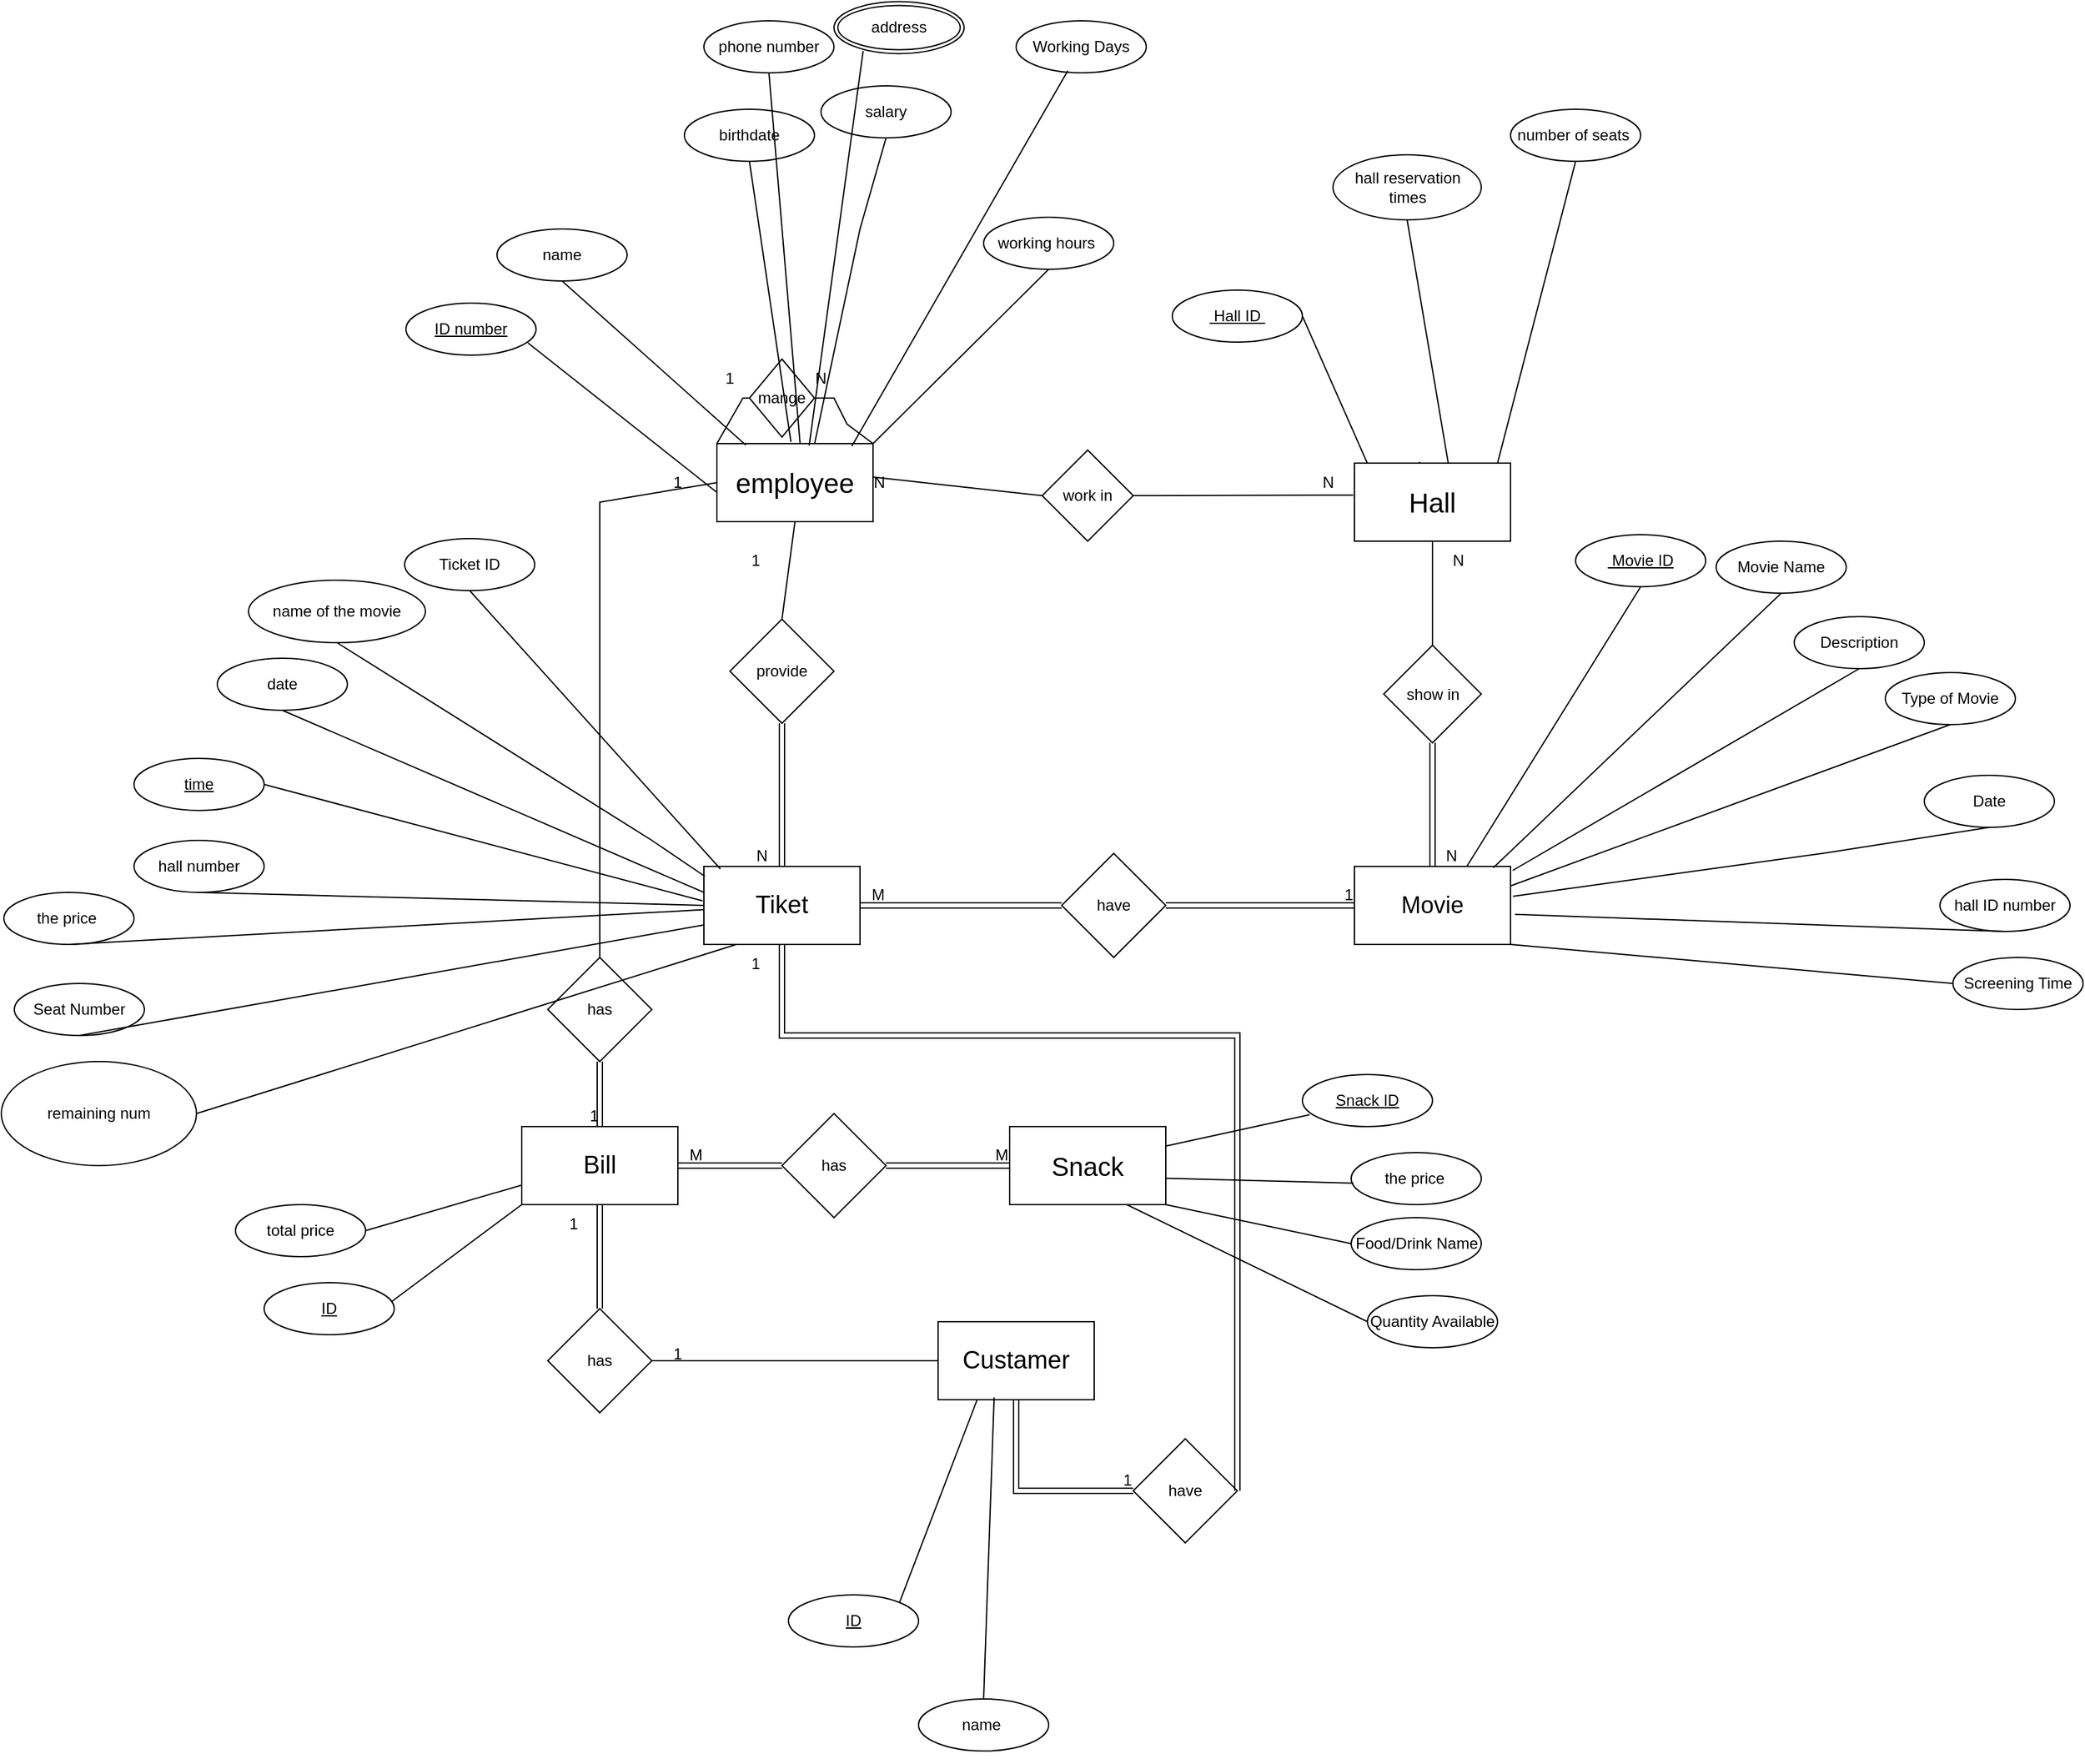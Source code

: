 <mxfile version="22.0.2" type="device">
  <diagram name="Page-1" id="v9x_MpV-WM9C7p4FaSG7">
    <mxGraphModel dx="2890" dy="2108" grid="1" gridSize="19" guides="1" tooltips="1" connect="1" arrows="1" fold="1" page="1" pageScale="1" pageWidth="850" pageHeight="1100" background="none" math="0" shadow="0">
      <root>
        <mxCell id="0" />
        <mxCell id="1" parent="0" />
        <mxCell id="gc7W7rfbWAbGyrdPeQ7P-2" value="employee" style="rounded=0;whiteSpace=wrap;html=1;fontStyle=0;fontSize=21;fontFamily=Helvetica;labelBackgroundColor=none;" parent="1" vertex="1">
          <mxGeometry x="120" y="215" width="120" height="60" as="geometry" />
        </mxCell>
        <mxCell id="gc7W7rfbWAbGyrdPeQ7P-4" value="&lt;font style=&quot;font-size: 19px;&quot;&gt;Tiket&lt;/font&gt;" style="rounded=0;whiteSpace=wrap;html=1;labelBackgroundColor=none;" parent="1" vertex="1">
          <mxGeometry x="110" y="540" width="120" height="60" as="geometry" />
        </mxCell>
        <mxCell id="gc7W7rfbWAbGyrdPeQ7P-5" value="Movie" style="rounded=0;whiteSpace=wrap;html=1;fontSize=18;labelBackgroundColor=none;" parent="1" vertex="1">
          <mxGeometry x="610" y="540" width="120" height="60" as="geometry" />
        </mxCell>
        <mxCell id="gc7W7rfbWAbGyrdPeQ7P-7" value="Bill" style="rounded=0;whiteSpace=wrap;html=1;fontSize=19;labelBackgroundColor=none;" parent="1" vertex="1">
          <mxGeometry x="-30" y="740" width="120" height="60" as="geometry" />
        </mxCell>
        <mxCell id="gc7W7rfbWAbGyrdPeQ7P-8" value="Snack" style="rounded=0;whiteSpace=wrap;html=1;fontSize=20;labelBackgroundColor=none;" parent="1" vertex="1">
          <mxGeometry x="345" y="740" width="120" height="60" as="geometry" />
        </mxCell>
        <mxCell id="gc7W7rfbWAbGyrdPeQ7P-9" value="Custamer" style="rounded=0;whiteSpace=wrap;html=1;fontSize=19;labelBackgroundColor=none;" parent="1" vertex="1">
          <mxGeometry x="290" y="890" width="120" height="60" as="geometry" />
        </mxCell>
        <mxCell id="gc7W7rfbWAbGyrdPeQ7P-10" value="mange" style="rhombus;whiteSpace=wrap;html=1;rounded=0;labelBackgroundColor=none;" parent="1" vertex="1">
          <mxGeometry x="145" y="150" width="50" height="60" as="geometry" />
        </mxCell>
        <mxCell id="gc7W7rfbWAbGyrdPeQ7P-11" value="work in" style="rhombus;whiteSpace=wrap;html=1;rounded=0;labelBackgroundColor=none;" parent="1" vertex="1">
          <mxGeometry x="370" y="220" width="70" height="70" as="geometry" />
        </mxCell>
        <mxCell id="gc7W7rfbWAbGyrdPeQ7P-12" value="show in" style="rhombus;whiteSpace=wrap;html=1;rounded=0;labelBackgroundColor=none;" parent="1" vertex="1">
          <mxGeometry x="632.5" y="370" width="75" height="75" as="geometry" />
        </mxCell>
        <mxCell id="gc7W7rfbWAbGyrdPeQ7P-13" value="have" style="rhombus;whiteSpace=wrap;html=1;rounded=0;labelBackgroundColor=none;" parent="1" vertex="1">
          <mxGeometry x="385" y="530" width="80" height="80" as="geometry" />
        </mxCell>
        <mxCell id="gc7W7rfbWAbGyrdPeQ7P-14" value="has" style="rhombus;whiteSpace=wrap;html=1;rounded=0;labelBackgroundColor=none;" parent="1" vertex="1">
          <mxGeometry x="-10" y="610" width="80" height="80" as="geometry" />
        </mxCell>
        <mxCell id="gc7W7rfbWAbGyrdPeQ7P-15" value="provide" style="rhombus;whiteSpace=wrap;html=1;rounded=0;labelBackgroundColor=none;" parent="1" vertex="1">
          <mxGeometry x="130" y="350" width="80" height="80" as="geometry" />
        </mxCell>
        <mxCell id="gc7W7rfbWAbGyrdPeQ7P-16" value="has" style="rhombus;whiteSpace=wrap;html=1;rounded=0;labelBackgroundColor=none;" parent="1" vertex="1">
          <mxGeometry x="-10" y="880" width="80" height="80" as="geometry" />
        </mxCell>
        <mxCell id="gc7W7rfbWAbGyrdPeQ7P-17" value="has" style="rhombus;whiteSpace=wrap;html=1;rounded=0;labelBackgroundColor=none;" parent="1" vertex="1">
          <mxGeometry x="170" y="730" width="80" height="80" as="geometry" />
        </mxCell>
        <mxCell id="gc7W7rfbWAbGyrdPeQ7P-18" value="have" style="rhombus;whiteSpace=wrap;html=1;rounded=0;labelBackgroundColor=none;" parent="1" vertex="1">
          <mxGeometry x="440" y="980" width="80" height="80" as="geometry" />
        </mxCell>
        <mxCell id="gc7W7rfbWAbGyrdPeQ7P-29" value="" style="endArrow=none;html=1;rounded=0;entryX=-0.007;entryY=0.41;entryDx=0;entryDy=0;entryPerimeter=0;labelBackgroundColor=none;fontColor=default;exitX=1;exitY=0.5;exitDx=0;exitDy=0;" parent="1" source="gc7W7rfbWAbGyrdPeQ7P-11" target="gc7W7rfbWAbGyrdPeQ7P-3" edge="1">
          <mxGeometry relative="1" as="geometry">
            <mxPoint x="440" y="254.85" as="sourcePoint" />
            <mxPoint x="600" y="254.85" as="targetPoint" />
          </mxGeometry>
        </mxCell>
        <mxCell id="gc7W7rfbWAbGyrdPeQ7P-35" value="" style="endArrow=none;html=1;rounded=0;entryX=0.5;entryY=0;entryDx=0;entryDy=0;labelBackgroundColor=none;fontColor=default;" parent="1" source="gc7W7rfbWAbGyrdPeQ7P-3" target="gc7W7rfbWAbGyrdPeQ7P-12" edge="1">
          <mxGeometry relative="1" as="geometry">
            <mxPoint x="590" y="330" as="sourcePoint" />
            <mxPoint x="750" y="330" as="targetPoint" />
            <Array as="points">
              <mxPoint x="670" y="330" />
            </Array>
          </mxGeometry>
        </mxCell>
        <mxCell id="gc7W7rfbWAbGyrdPeQ7P-37" value="" style="endArrow=none;html=1;rounded=0;exitX=0.5;exitY=0;exitDx=0;exitDy=0;entryX=0.5;entryY=1;entryDx=0;entryDy=0;labelBackgroundColor=none;fontColor=default;" parent="1" source="gc7W7rfbWAbGyrdPeQ7P-15" target="gc7W7rfbWAbGyrdPeQ7P-2" edge="1">
          <mxGeometry relative="1" as="geometry">
            <mxPoint x="80" y="320" as="sourcePoint" />
            <mxPoint x="240" y="320" as="targetPoint" />
          </mxGeometry>
        </mxCell>
        <mxCell id="gc7W7rfbWAbGyrdPeQ7P-38" value="" style="endArrow=none;html=1;rounded=0;entryX=0;entryY=0;entryDx=0;entryDy=0;exitX=0;exitY=0.5;exitDx=0;exitDy=0;labelBackgroundColor=none;fontColor=default;" parent="1" source="gc7W7rfbWAbGyrdPeQ7P-10" target="gc7W7rfbWAbGyrdPeQ7P-2" edge="1">
          <mxGeometry relative="1" as="geometry">
            <mxPoint x="110" y="150" as="sourcePoint" />
            <mxPoint x="270" y="150" as="targetPoint" />
            <Array as="points">
              <mxPoint x="140" y="180" />
            </Array>
          </mxGeometry>
        </mxCell>
        <mxCell id="gc7W7rfbWAbGyrdPeQ7P-39" value="" style="endArrow=none;html=1;rounded=0;entryX=1;entryY=0;entryDx=0;entryDy=0;exitX=1;exitY=0.5;exitDx=0;exitDy=0;labelBackgroundColor=none;fontColor=default;" parent="1" source="gc7W7rfbWAbGyrdPeQ7P-10" target="gc7W7rfbWAbGyrdPeQ7P-2" edge="1">
          <mxGeometry relative="1" as="geometry">
            <mxPoint x="230" y="170" as="sourcePoint" />
            <mxPoint x="195" y="220" as="targetPoint" />
            <Array as="points">
              <mxPoint x="210" y="180" />
              <mxPoint x="220" y="200" />
            </Array>
          </mxGeometry>
        </mxCell>
        <mxCell id="gc7W7rfbWAbGyrdPeQ7P-43" value="" style="endArrow=none;html=1;rounded=0;entryX=0;entryY=0.5;entryDx=0;entryDy=0;exitX=1;exitY=0.5;exitDx=0;exitDy=0;labelBackgroundColor=none;fontColor=default;" parent="1" source="gc7W7rfbWAbGyrdPeQ7P-16" target="gc7W7rfbWAbGyrdPeQ7P-9" edge="1">
          <mxGeometry relative="1" as="geometry">
            <mxPoint x="90" y="919.41" as="sourcePoint" />
            <mxPoint x="250" y="919.41" as="targetPoint" />
          </mxGeometry>
        </mxCell>
        <mxCell id="gc7W7rfbWAbGyrdPeQ7P-46" value="" style="endArrow=none;html=1;rounded=0;exitX=0.5;exitY=0;exitDx=0;exitDy=0;entryX=0;entryY=0.5;entryDx=0;entryDy=0;labelBackgroundColor=none;fontColor=default;" parent="1" source="gc7W7rfbWAbGyrdPeQ7P-14" target="gc7W7rfbWAbGyrdPeQ7P-2" edge="1">
          <mxGeometry relative="1" as="geometry">
            <mxPoint x="-60" y="490" as="sourcePoint" />
            <mxPoint x="30" y="250" as="targetPoint" />
            <Array as="points">
              <mxPoint x="30" y="260" />
            </Array>
          </mxGeometry>
        </mxCell>
        <mxCell id="gc7W7rfbWAbGyrdPeQ7P-50" value="" style="endArrow=none;html=1;rounded=0;entryX=0;entryY=0.5;entryDx=0;entryDy=0;exitX=1.003;exitY=0.43;exitDx=0;exitDy=0;exitPerimeter=0;labelBackgroundColor=none;fontColor=default;" parent="1" source="gc7W7rfbWAbGyrdPeQ7P-2" target="gc7W7rfbWAbGyrdPeQ7P-11" edge="1">
          <mxGeometry relative="1" as="geometry">
            <mxPoint x="210" y="254.69" as="sourcePoint" />
            <mxPoint x="370" y="254.69" as="targetPoint" />
          </mxGeometry>
        </mxCell>
        <mxCell id="gc7W7rfbWAbGyrdPeQ7P-51" value="" style="shape=link;html=1;rounded=0;entryX=0.5;entryY=0;entryDx=0;entryDy=0;exitX=0.5;exitY=1;exitDx=0;exitDy=0;labelBackgroundColor=none;fontColor=default;" parent="1" source="gc7W7rfbWAbGyrdPeQ7P-15" target="gc7W7rfbWAbGyrdPeQ7P-4" edge="1">
          <mxGeometry relative="1" as="geometry">
            <mxPoint x="90" y="480" as="sourcePoint" />
            <mxPoint x="250" y="480" as="targetPoint" />
          </mxGeometry>
        </mxCell>
        <mxCell id="gc7W7rfbWAbGyrdPeQ7P-52" value="N" style="resizable=0;html=1;whiteSpace=wrap;align=right;verticalAlign=bottom;labelBackgroundColor=none;" parent="gc7W7rfbWAbGyrdPeQ7P-51" connectable="0" vertex="1">
          <mxGeometry x="1" relative="1" as="geometry">
            <mxPoint x="-10" as="offset" />
          </mxGeometry>
        </mxCell>
        <mxCell id="gc7W7rfbWAbGyrdPeQ7P-53" value="" style="shape=link;html=1;rounded=0;exitX=1;exitY=0.5;exitDx=0;exitDy=0;entryX=0;entryY=0.5;entryDx=0;entryDy=0;labelBackgroundColor=none;fontColor=default;" parent="1" source="gc7W7rfbWAbGyrdPeQ7P-4" target="gc7W7rfbWAbGyrdPeQ7P-13" edge="1">
          <mxGeometry relative="1" as="geometry">
            <mxPoint x="230" y="550" as="sourcePoint" />
            <mxPoint x="390" y="550" as="targetPoint" />
          </mxGeometry>
        </mxCell>
        <mxCell id="gc7W7rfbWAbGyrdPeQ7P-54" value="M" style="resizable=0;html=1;whiteSpace=wrap;align=right;verticalAlign=bottom;labelBackgroundColor=none;" parent="gc7W7rfbWAbGyrdPeQ7P-53" connectable="0" vertex="1">
          <mxGeometry x="1" relative="1" as="geometry">
            <mxPoint x="-135" as="offset" />
          </mxGeometry>
        </mxCell>
        <mxCell id="gc7W7rfbWAbGyrdPeQ7P-55" value="" style="shape=link;html=1;rounded=0;entryX=0;entryY=0.5;entryDx=0;entryDy=0;exitX=1;exitY=0.5;exitDx=0;exitDy=0;labelBackgroundColor=none;fontColor=default;" parent="1" source="gc7W7rfbWAbGyrdPeQ7P-13" target="gc7W7rfbWAbGyrdPeQ7P-5" edge="1">
          <mxGeometry relative="1" as="geometry">
            <mxPoint x="470" y="570" as="sourcePoint" />
            <mxPoint x="580" y="570" as="targetPoint" />
          </mxGeometry>
        </mxCell>
        <mxCell id="gc7W7rfbWAbGyrdPeQ7P-56" value="1" style="resizable=0;html=1;whiteSpace=wrap;align=right;verticalAlign=bottom;labelBackgroundColor=none;" parent="gc7W7rfbWAbGyrdPeQ7P-55" connectable="0" vertex="1">
          <mxGeometry x="1" relative="1" as="geometry" />
        </mxCell>
        <mxCell id="gc7W7rfbWAbGyrdPeQ7P-57" value="" style="shape=link;html=1;rounded=0;exitX=0.5;exitY=1;exitDx=0;exitDy=0;entryX=0.5;entryY=0;entryDx=0;entryDy=0;labelBackgroundColor=none;fontColor=default;" parent="1" source="gc7W7rfbWAbGyrdPeQ7P-12" target="gc7W7rfbWAbGyrdPeQ7P-5" edge="1">
          <mxGeometry relative="1" as="geometry">
            <mxPoint x="420" y="570" as="sourcePoint" />
            <mxPoint x="580" y="570" as="targetPoint" />
            <Array as="points">
              <mxPoint x="670" y="490" />
            </Array>
          </mxGeometry>
        </mxCell>
        <mxCell id="gc7W7rfbWAbGyrdPeQ7P-58" value="N" style="resizable=0;html=1;whiteSpace=wrap;align=right;verticalAlign=bottom;labelBackgroundColor=none;" parent="gc7W7rfbWAbGyrdPeQ7P-57" connectable="0" vertex="1">
          <mxGeometry x="1" relative="1" as="geometry">
            <mxPoint x="20" as="offset" />
          </mxGeometry>
        </mxCell>
        <mxCell id="gc7W7rfbWAbGyrdPeQ7P-59" value="" style="shape=link;html=1;rounded=0;exitX=1;exitY=0.5;exitDx=0;exitDy=0;entryX=0.5;entryY=1;entryDx=0;entryDy=0;labelBackgroundColor=none;fontColor=default;" parent="1" source="gc7W7rfbWAbGyrdPeQ7P-18" target="gc7W7rfbWAbGyrdPeQ7P-4" edge="1">
          <mxGeometry relative="1" as="geometry">
            <mxPoint x="547.5" y="750" as="sourcePoint" />
            <mxPoint x="707.5" y="750" as="targetPoint" />
            <Array as="points">
              <mxPoint x="520" y="670" />
              <mxPoint x="170" y="670" />
            </Array>
          </mxGeometry>
        </mxCell>
        <mxCell id="gc7W7rfbWAbGyrdPeQ7P-61" value="" style="shape=link;html=1;rounded=0;entryX=0;entryY=0.5;entryDx=0;entryDy=0;exitX=0.5;exitY=1;exitDx=0;exitDy=0;labelBackgroundColor=none;fontColor=default;" parent="1" source="gc7W7rfbWAbGyrdPeQ7P-9" target="gc7W7rfbWAbGyrdPeQ7P-18" edge="1">
          <mxGeometry relative="1" as="geometry">
            <mxPoint x="280" y="1030" as="sourcePoint" />
            <mxPoint x="440" y="1030" as="targetPoint" />
            <Array as="points">
              <mxPoint x="350" y="1020" />
            </Array>
          </mxGeometry>
        </mxCell>
        <mxCell id="gc7W7rfbWAbGyrdPeQ7P-62" value="1" style="resizable=0;html=1;whiteSpace=wrap;align=right;verticalAlign=bottom;labelBackgroundColor=none;" parent="gc7W7rfbWAbGyrdPeQ7P-61" connectable="0" vertex="1">
          <mxGeometry x="1" relative="1" as="geometry" />
        </mxCell>
        <mxCell id="gc7W7rfbWAbGyrdPeQ7P-63" value="" style="shape=link;html=1;rounded=0;exitX=0.5;exitY=0;exitDx=0;exitDy=0;entryX=0.5;entryY=1;entryDx=0;entryDy=0;labelBackgroundColor=none;fontColor=default;" parent="1" source="gc7W7rfbWAbGyrdPeQ7P-16" target="gc7W7rfbWAbGyrdPeQ7P-7" edge="1">
          <mxGeometry relative="1" as="geometry">
            <mxPoint x="-50" y="840" as="sourcePoint" />
            <mxPoint x="110" y="840" as="targetPoint" />
          </mxGeometry>
        </mxCell>
        <mxCell id="gc7W7rfbWAbGyrdPeQ7P-69" value="" style="shape=link;html=1;rounded=0;entryX=0.5;entryY=0;entryDx=0;entryDy=0;exitX=0.5;exitY=1;exitDx=0;exitDy=0;labelBackgroundColor=none;fontColor=default;" parent="1" source="gc7W7rfbWAbGyrdPeQ7P-14" target="gc7W7rfbWAbGyrdPeQ7P-7" edge="1">
          <mxGeometry relative="1" as="geometry">
            <mxPoint x="-170" y="740" as="sourcePoint" />
            <mxPoint x="-10" y="740" as="targetPoint" />
          </mxGeometry>
        </mxCell>
        <mxCell id="gc7W7rfbWAbGyrdPeQ7P-70" value="1" style="resizable=0;html=1;whiteSpace=wrap;align=right;verticalAlign=bottom;labelBackgroundColor=none;" parent="gc7W7rfbWAbGyrdPeQ7P-69" connectable="0" vertex="1">
          <mxGeometry x="1" relative="1" as="geometry" />
        </mxCell>
        <mxCell id="gc7W7rfbWAbGyrdPeQ7P-71" value="" style="shape=link;html=1;rounded=0;entryX=0;entryY=0.5;entryDx=0;entryDy=0;exitX=1;exitY=0.5;exitDx=0;exitDy=0;labelBackgroundColor=none;fontColor=default;" parent="1" source="gc7W7rfbWAbGyrdPeQ7P-17" target="gc7W7rfbWAbGyrdPeQ7P-8" edge="1">
          <mxGeometry relative="1" as="geometry">
            <mxPoint x="185" y="769.5" as="sourcePoint" />
            <mxPoint x="345" y="769.5" as="targetPoint" />
          </mxGeometry>
        </mxCell>
        <mxCell id="gc7W7rfbWAbGyrdPeQ7P-72" value="M" style="resizable=0;html=1;whiteSpace=wrap;align=right;verticalAlign=bottom;labelBackgroundColor=none;" parent="gc7W7rfbWAbGyrdPeQ7P-71" connectable="0" vertex="1">
          <mxGeometry x="1" relative="1" as="geometry" />
        </mxCell>
        <mxCell id="gc7W7rfbWAbGyrdPeQ7P-73" value="" style="shape=link;html=1;rounded=0;exitX=1;exitY=0.5;exitDx=0;exitDy=0;entryX=0;entryY=0.5;entryDx=0;entryDy=0;labelBackgroundColor=none;fontColor=default;" parent="1" source="gc7W7rfbWAbGyrdPeQ7P-7" target="gc7W7rfbWAbGyrdPeQ7P-17" edge="1">
          <mxGeometry relative="1" as="geometry">
            <mxPoint x="50" y="790.5" as="sourcePoint" />
            <mxPoint x="210" y="790" as="targetPoint" />
          </mxGeometry>
        </mxCell>
        <mxCell id="gc7W7rfbWAbGyrdPeQ7P-74" value="M" style="resizable=0;html=1;whiteSpace=wrap;align=right;verticalAlign=bottom;labelBackgroundColor=none;" parent="gc7W7rfbWAbGyrdPeQ7P-73" connectable="0" vertex="1">
          <mxGeometry x="1" relative="1" as="geometry">
            <mxPoint x="-60" as="offset" />
          </mxGeometry>
        </mxCell>
        <mxCell id="gc7W7rfbWAbGyrdPeQ7P-75" value="1" style="text;html=1;strokeColor=none;fillColor=none;align=center;verticalAlign=middle;whiteSpace=wrap;rounded=0;labelBackgroundColor=none;" parent="1" vertex="1">
          <mxGeometry x="100" y="150" width="60" height="30" as="geometry" />
        </mxCell>
        <mxCell id="gc7W7rfbWAbGyrdPeQ7P-76" value="N" style="text;html=1;strokeColor=none;fillColor=none;align=center;verticalAlign=middle;whiteSpace=wrap;rounded=0;labelBackgroundColor=none;" parent="1" vertex="1">
          <mxGeometry x="170" y="150" width="60" height="30" as="geometry" />
        </mxCell>
        <mxCell id="gc7W7rfbWAbGyrdPeQ7P-78" value="N" style="text;html=1;strokeColor=none;fillColor=none;align=center;verticalAlign=middle;whiteSpace=wrap;rounded=0;labelBackgroundColor=none;" parent="1" vertex="1">
          <mxGeometry x="215" y="230" width="60" height="30" as="geometry" />
        </mxCell>
        <mxCell id="gc7W7rfbWAbGyrdPeQ7P-80" value="N" style="text;html=1;strokeColor=none;fillColor=none;align=center;verticalAlign=middle;whiteSpace=wrap;rounded=0;labelBackgroundColor=none;" parent="1" vertex="1">
          <mxGeometry x="560" y="230" width="60" height="30" as="geometry" />
        </mxCell>
        <mxCell id="gc7W7rfbWAbGyrdPeQ7P-82" value="N" style="text;html=1;strokeColor=none;fillColor=none;align=center;verticalAlign=middle;whiteSpace=wrap;rounded=0;labelBackgroundColor=none;" parent="1" vertex="1">
          <mxGeometry x="660" y="290" width="60" height="30" as="geometry" />
        </mxCell>
        <mxCell id="gc7W7rfbWAbGyrdPeQ7P-84" value="1" style="text;html=1;strokeColor=none;fillColor=none;align=center;verticalAlign=middle;whiteSpace=wrap;rounded=0;labelBackgroundColor=none;" parent="1" vertex="1">
          <mxGeometry x="120" y="290" width="60" height="30" as="geometry" />
        </mxCell>
        <mxCell id="gc7W7rfbWAbGyrdPeQ7P-85" value="1" style="text;html=1;strokeColor=none;fillColor=none;align=center;verticalAlign=middle;whiteSpace=wrap;rounded=0;labelBackgroundColor=none;" parent="1" vertex="1">
          <mxGeometry x="120" y="600" width="60" height="30" as="geometry" />
        </mxCell>
        <mxCell id="gc7W7rfbWAbGyrdPeQ7P-86" value="1" style="text;html=1;strokeColor=none;fillColor=none;align=center;verticalAlign=middle;whiteSpace=wrap;rounded=0;labelBackgroundColor=none;" parent="1" vertex="1">
          <mxGeometry x="60" y="230" width="60" height="30" as="geometry" />
        </mxCell>
        <mxCell id="gc7W7rfbWAbGyrdPeQ7P-87" value="1" style="text;html=1;strokeColor=none;fillColor=none;align=center;verticalAlign=middle;whiteSpace=wrap;rounded=0;labelBackgroundColor=none;" parent="1" vertex="1">
          <mxGeometry x="-20" y="800" width="60" height="30" as="geometry" />
        </mxCell>
        <mxCell id="gc7W7rfbWAbGyrdPeQ7P-88" value="1" style="text;html=1;strokeColor=none;fillColor=none;align=center;verticalAlign=middle;whiteSpace=wrap;rounded=0;labelBackgroundColor=none;" parent="1" vertex="1">
          <mxGeometry x="60" y="900" width="60" height="30" as="geometry" />
        </mxCell>
        <mxCell id="gc7W7rfbWAbGyrdPeQ7P-95" value="number of seats&amp;nbsp;" style="ellipse;whiteSpace=wrap;html=1;align=center;labelBackgroundColor=none;" parent="1" vertex="1">
          <mxGeometry x="730" y="-42" width="100" height="40" as="geometry" />
        </mxCell>
        <mxCell id="gc7W7rfbWAbGyrdPeQ7P-96" value="" style="endArrow=none;html=1;exitX=0.5;exitY=1;exitDx=0;exitDy=0;entryX=0.4;entryY=-0.025;entryDx=0;entryDy=0;entryPerimeter=0;rounded=0;labelBackgroundColor=none;fontColor=default;" parent="1" source="gc7W7rfbWAbGyrdPeQ7P-3" edge="1">
          <mxGeometry relative="1" as="geometry">
            <mxPoint x="481" y="186" as="sourcePoint" />
            <mxPoint x="660" y="229.0" as="targetPoint" />
          </mxGeometry>
        </mxCell>
        <mxCell id="gc7W7rfbWAbGyrdPeQ7P-97" value="hall reservation times" style="ellipse;whiteSpace=wrap;html=1;align=center;labelBackgroundColor=none;" parent="1" vertex="1">
          <mxGeometry x="593.5" y="-7" width="114" height="50" as="geometry" />
        </mxCell>
        <mxCell id="gc7W7rfbWAbGyrdPeQ7P-98" value="" style="endArrow=none;html=1;entryX=0.604;entryY=0.038;entryDx=0;entryDy=0;exitX=0.5;exitY=1;exitDx=0;exitDy=0;rounded=0;entryPerimeter=0;labelBackgroundColor=none;fontColor=default;" parent="1" source="gc7W7rfbWAbGyrdPeQ7P-97" target="gc7W7rfbWAbGyrdPeQ7P-3" edge="1">
          <mxGeometry relative="1" as="geometry">
            <mxPoint x="396" y="243" as="sourcePoint" />
            <mxPoint x="645" y="230" as="targetPoint" />
          </mxGeometry>
        </mxCell>
        <mxCell id="gc7W7rfbWAbGyrdPeQ7P-103" value="&amp;nbsp;Hall ID&amp;nbsp;" style="ellipse;whiteSpace=wrap;html=1;align=center;fontStyle=4;labelBackgroundColor=none;" parent="1" vertex="1">
          <mxGeometry x="470" y="97" width="100" height="40" as="geometry" />
        </mxCell>
        <mxCell id="gc7W7rfbWAbGyrdPeQ7P-104" value="" style="endArrow=none;html=1;exitX=1;exitY=0.5;exitDx=0;exitDy=0;rounded=0;entryX=0.083;entryY=0.003;entryDx=0;entryDy=0;entryPerimeter=0;labelBackgroundColor=none;fontColor=default;" parent="1" source="gc7W7rfbWAbGyrdPeQ7P-103" target="gc7W7rfbWAbGyrdPeQ7P-3" edge="1">
          <mxGeometry relative="1" as="geometry">
            <mxPoint x="526" y="13.0" as="sourcePoint" />
            <mxPoint x="620" y="250" as="targetPoint" />
          </mxGeometry>
        </mxCell>
        <mxCell id="gc7W7rfbWAbGyrdPeQ7P-105" value="" style="endArrow=none;html=1;exitX=0.5;exitY=1;exitDx=0;exitDy=0;rounded=0;labelBackgroundColor=none;fontColor=default;" parent="1" source="gc7W7rfbWAbGyrdPeQ7P-95" edge="1">
          <mxGeometry relative="1" as="geometry">
            <mxPoint x="644" y="8" as="sourcePoint" />
            <mxPoint x="720" y="230" as="targetPoint" />
          </mxGeometry>
        </mxCell>
        <mxCell id="gc7W7rfbWAbGyrdPeQ7P-3" value="Hall" style="rounded=0;whiteSpace=wrap;html=1;fontSize=21;labelBackgroundColor=none;" parent="1" vertex="1">
          <mxGeometry x="610" y="230" width="120" height="60" as="geometry" />
        </mxCell>
        <mxCell id="gc7W7rfbWAbGyrdPeQ7P-107" value="birthdate" style="ellipse;whiteSpace=wrap;html=1;align=center;labelBackgroundColor=none;" parent="1" vertex="1">
          <mxGeometry x="95" y="-42" width="100" height="40" as="geometry" />
        </mxCell>
        <mxCell id="gc7W7rfbWAbGyrdPeQ7P-108" value="" style="endArrow=none;html=1;entryX=0.474;entryY=-0.023;entryDx=0;entryDy=0;exitX=0.5;exitY=1;exitDx=0;exitDy=0;rounded=0;entryPerimeter=0;labelBackgroundColor=none;fontColor=default;" parent="1" source="gc7W7rfbWAbGyrdPeQ7P-107" target="gc7W7rfbWAbGyrdPeQ7P-2" edge="1">
          <mxGeometry relative="1" as="geometry">
            <mxPoint x="40" y="251" as="sourcePoint" />
            <mxPoint x="171.0" y="240" as="targetPoint" />
          </mxGeometry>
        </mxCell>
        <mxCell id="gc7W7rfbWAbGyrdPeQ7P-113" value="name" style="ellipse;whiteSpace=wrap;html=1;align=center;labelBackgroundColor=none;" parent="1" vertex="1">
          <mxGeometry x="-49" y="50" width="100" height="40" as="geometry" />
        </mxCell>
        <mxCell id="gc7W7rfbWAbGyrdPeQ7P-114" value="" style="endArrow=none;html=1;entryX=0.185;entryY=0.018;entryDx=0;entryDy=0;exitX=0.5;exitY=1;exitDx=0;exitDy=0;rounded=0;entryPerimeter=0;labelBackgroundColor=none;fontColor=default;" parent="1" source="gc7W7rfbWAbGyrdPeQ7P-113" target="gc7W7rfbWAbGyrdPeQ7P-2" edge="1">
          <mxGeometry relative="1" as="geometry">
            <mxPoint x="-187" y="273" as="sourcePoint" />
            <mxPoint x="146.0" y="240" as="targetPoint" />
          </mxGeometry>
        </mxCell>
        <mxCell id="gc7W7rfbWAbGyrdPeQ7P-115" value="salary" style="ellipse;whiteSpace=wrap;html=1;align=center;labelBackgroundColor=none;" parent="1" vertex="1">
          <mxGeometry x="200" y="-60" width="100" height="40" as="geometry" />
        </mxCell>
        <mxCell id="gc7W7rfbWAbGyrdPeQ7P-116" value="" style="endArrow=none;html=1;entryX=0.626;entryY=-0.001;entryDx=0;entryDy=0;exitX=0.5;exitY=1;exitDx=0;exitDy=0;entryPerimeter=0;rounded=0;labelBackgroundColor=none;fontColor=default;" parent="1" source="gc7W7rfbWAbGyrdPeQ7P-115" target="gc7W7rfbWAbGyrdPeQ7P-2" edge="1">
          <mxGeometry relative="1" as="geometry">
            <mxPoint x="80" y="291" as="sourcePoint" />
            <mxPoint x="185.8" y="239.56" as="targetPoint" />
            <Array as="points">
              <mxPoint x="230" y="50" />
            </Array>
          </mxGeometry>
        </mxCell>
        <mxCell id="gc7W7rfbWAbGyrdPeQ7P-117" value="working hours&amp;nbsp;" style="ellipse;whiteSpace=wrap;html=1;align=center;labelBackgroundColor=none;" parent="1" vertex="1">
          <mxGeometry x="325" y="41" width="100" height="40" as="geometry" />
        </mxCell>
        <mxCell id="gc7W7rfbWAbGyrdPeQ7P-118" value="" style="endArrow=none;html=1;exitX=0.5;exitY=1;exitDx=0;exitDy=0;entryX=1;entryY=0;entryDx=0;entryDy=0;rounded=0;labelBackgroundColor=none;fontColor=default;" parent="1" source="gc7W7rfbWAbGyrdPeQ7P-117" target="gc7W7rfbWAbGyrdPeQ7P-2" edge="1">
          <mxGeometry relative="1" as="geometry">
            <mxPoint x="90" y="301" as="sourcePoint" />
            <mxPoint x="210.6" y="241.1" as="targetPoint" />
          </mxGeometry>
        </mxCell>
        <mxCell id="gc7W7rfbWAbGyrdPeQ7P-119" value="ID number" style="ellipse;whiteSpace=wrap;html=1;align=center;fontStyle=4;labelBackgroundColor=none;" parent="1" vertex="1">
          <mxGeometry x="-119" y="107" width="100" height="40" as="geometry" />
        </mxCell>
        <mxCell id="gc7W7rfbWAbGyrdPeQ7P-120" value="" style="endArrow=none;html=1;exitX=0.938;exitY=0.766;exitDx=0;exitDy=0;rounded=0;entryX=1;entryY=0.75;entryDx=0;entryDy=0;exitPerimeter=0;labelBackgroundColor=none;fontColor=default;" parent="1" source="gc7W7rfbWAbGyrdPeQ7P-119" target="gc7W7rfbWAbGyrdPeQ7P-86" edge="1">
          <mxGeometry relative="1" as="geometry">
            <mxPoint x="-13.0" y="147" as="sourcePoint" />
            <mxPoint x="110" y="250" as="targetPoint" />
          </mxGeometry>
        </mxCell>
        <mxCell id="gc7W7rfbWAbGyrdPeQ7P-123" value="" style="endArrow=none;html=1;entryX=0.718;entryY=0.007;entryDx=0;entryDy=0;exitX=0.5;exitY=1;exitDx=0;exitDy=0;rounded=0;entryPerimeter=0;labelBackgroundColor=none;fontColor=default;" parent="1" source="gc7W7rfbWAbGyrdPeQ7P-200" target="gc7W7rfbWAbGyrdPeQ7P-5" edge="1">
          <mxGeometry relative="1" as="geometry">
            <mxPoint x="838" y="348" as="sourcePoint" />
            <mxPoint x="690" y="550" as="targetPoint" />
          </mxGeometry>
        </mxCell>
        <mxCell id="gc7W7rfbWAbGyrdPeQ7P-124" value="Description" style="ellipse;whiteSpace=wrap;html=1;align=center;labelBackgroundColor=none;" parent="1" vertex="1">
          <mxGeometry x="948" y="348" width="100" height="40" as="geometry" />
        </mxCell>
        <mxCell id="gc7W7rfbWAbGyrdPeQ7P-125" value="" style="endArrow=none;html=1;entryX=1.014;entryY=0.052;entryDx=0;entryDy=0;exitX=0.5;exitY=1;exitDx=0;exitDy=0;rounded=0;entryPerimeter=0;labelBackgroundColor=none;fontColor=default;" parent="1" source="gc7W7rfbWAbGyrdPeQ7P-124" target="gc7W7rfbWAbGyrdPeQ7P-5" edge="1">
          <mxGeometry relative="1" as="geometry">
            <mxPoint x="883" y="566" as="sourcePoint" />
            <mxPoint x="715" y="550" as="targetPoint" />
          </mxGeometry>
        </mxCell>
        <mxCell id="gc7W7rfbWAbGyrdPeQ7P-126" value="hall ID number" style="ellipse;whiteSpace=wrap;html=1;align=center;labelBackgroundColor=none;" parent="1" vertex="1">
          <mxGeometry x="1060" y="550" width="100" height="40" as="geometry" />
        </mxCell>
        <mxCell id="gc7W7rfbWAbGyrdPeQ7P-127" value="" style="endArrow=none;html=1;exitX=0.5;exitY=1;exitDx=0;exitDy=0;entryX=1.028;entryY=0.614;entryDx=0;entryDy=0;entryPerimeter=0;rounded=0;labelBackgroundColor=none;fontColor=default;" parent="1" source="gc7W7rfbWAbGyrdPeQ7P-126" target="gc7W7rfbWAbGyrdPeQ7P-5" edge="1">
          <mxGeometry relative="1" as="geometry">
            <mxPoint x="591" y="566" as="sourcePoint" />
            <mxPoint x="680" y="548.9" as="targetPoint" />
          </mxGeometry>
        </mxCell>
        <mxCell id="gc7W7rfbWAbGyrdPeQ7P-128" value="Date" style="ellipse;whiteSpace=wrap;html=1;align=center;labelBackgroundColor=none;" parent="1" vertex="1">
          <mxGeometry x="1048" y="470" width="100" height="40" as="geometry" />
        </mxCell>
        <mxCell id="gc7W7rfbWAbGyrdPeQ7P-129" value="" style="endArrow=none;html=1;entryX=1.016;entryY=0.384;entryDx=0;entryDy=0;exitX=0.5;exitY=1;exitDx=0;exitDy=0;rounded=0;entryPerimeter=0;labelBackgroundColor=none;fontColor=default;" parent="1" source="gc7W7rfbWAbGyrdPeQ7P-128" target="gc7W7rfbWAbGyrdPeQ7P-5" edge="1">
          <mxGeometry relative="1" as="geometry">
            <mxPoint x="506" y="623" as="sourcePoint" />
            <mxPoint x="665" y="550" as="targetPoint" />
            <Array as="points">
              <mxPoint x="970" y="530" />
            </Array>
          </mxGeometry>
        </mxCell>
        <mxCell id="gc7W7rfbWAbGyrdPeQ7P-130" value="Movie Name" style="ellipse;whiteSpace=wrap;html=1;align=center;labelBackgroundColor=none;" parent="1" vertex="1">
          <mxGeometry x="888" y="290" width="100" height="40" as="geometry" />
        </mxCell>
        <mxCell id="gc7W7rfbWAbGyrdPeQ7P-131" value="" style="endArrow=none;html=1;exitX=0.5;exitY=1;exitDx=0;exitDy=0;rounded=0;entryX=0.89;entryY=0.017;entryDx=0;entryDy=0;entryPerimeter=0;labelBackgroundColor=none;fontColor=default;" parent="1" source="gc7W7rfbWAbGyrdPeQ7P-130" target="gc7W7rfbWAbGyrdPeQ7P-5" edge="1">
          <mxGeometry relative="1" as="geometry">
            <mxPoint x="773" y="641" as="sourcePoint" />
            <mxPoint x="712.545" y="550" as="targetPoint" />
          </mxGeometry>
        </mxCell>
        <mxCell id="gc7W7rfbWAbGyrdPeQ7P-132" value="Type of Movie" style="ellipse;whiteSpace=wrap;html=1;align=center;labelBackgroundColor=none;" parent="1" vertex="1">
          <mxGeometry x="1018" y="391" width="100" height="40" as="geometry" />
        </mxCell>
        <mxCell id="gc7W7rfbWAbGyrdPeQ7P-133" value="" style="endArrow=none;html=1;exitX=0.5;exitY=1;exitDx=0;exitDy=0;entryX=1;entryY=0.25;entryDx=0;entryDy=0;rounded=0;labelBackgroundColor=none;fontColor=default;" parent="1" source="gc7W7rfbWAbGyrdPeQ7P-132" target="gc7W7rfbWAbGyrdPeQ7P-5" edge="1">
          <mxGeometry relative="1" as="geometry">
            <mxPoint x="783" y="651" as="sourcePoint" />
            <mxPoint x="729.6" y="551.1" as="targetPoint" />
          </mxGeometry>
        </mxCell>
        <mxCell id="gc7W7rfbWAbGyrdPeQ7P-137" value="Ticket ID" style="ellipse;whiteSpace=wrap;html=1;align=center;labelBackgroundColor=none;" parent="1" vertex="1">
          <mxGeometry x="-120" y="288" width="100" height="40" as="geometry" />
        </mxCell>
        <mxCell id="gc7W7rfbWAbGyrdPeQ7P-138" value="" style="endArrow=none;html=1;exitX=0.5;exitY=1;exitDx=0;exitDy=0;rounded=0;entryX=0.106;entryY=0.033;entryDx=0;entryDy=0;entryPerimeter=0;labelBackgroundColor=none;fontColor=default;" parent="1" source="gc7W7rfbWAbGyrdPeQ7P-137" target="gc7W7rfbWAbGyrdPeQ7P-4" edge="1">
          <mxGeometry relative="1" as="geometry">
            <mxPoint x="-175" y="581" as="sourcePoint" />
            <mxPoint x="152" y="559.5" as="targetPoint" />
          </mxGeometry>
        </mxCell>
        <mxCell id="gc7W7rfbWAbGyrdPeQ7P-139" value="Seat Number" style="ellipse;whiteSpace=wrap;html=1;align=center;labelBackgroundColor=none;" parent="1" vertex="1">
          <mxGeometry x="-420" y="630" width="100" height="40" as="geometry" />
        </mxCell>
        <mxCell id="gc7W7rfbWAbGyrdPeQ7P-140" value="" style="endArrow=none;html=1;entryX=0;entryY=0.75;entryDx=0;entryDy=0;exitX=0.5;exitY=1;exitDx=0;exitDy=0;rounded=0;labelBackgroundColor=none;fontColor=default;" parent="1" source="gc7W7rfbWAbGyrdPeQ7P-139" target="gc7W7rfbWAbGyrdPeQ7P-4" edge="1">
          <mxGeometry relative="1" as="geometry">
            <mxPoint x="-25" y="546" as="sourcePoint" />
            <mxPoint x="185" y="539.5" as="targetPoint" />
          </mxGeometry>
        </mxCell>
        <mxCell id="gc7W7rfbWAbGyrdPeQ7P-141" value="name of the movie" style="ellipse;whiteSpace=wrap;html=1;align=center;labelBackgroundColor=none;" parent="1" vertex="1">
          <mxGeometry x="-240" y="320" width="136" height="48" as="geometry" />
        </mxCell>
        <mxCell id="gc7W7rfbWAbGyrdPeQ7P-142" value="" style="endArrow=none;html=1;exitX=0.5;exitY=1;exitDx=0;exitDy=0;entryX=0.006;entryY=0.127;entryDx=0;entryDy=0;entryPerimeter=0;rounded=0;labelBackgroundColor=none;fontColor=default;" parent="1" source="gc7W7rfbWAbGyrdPeQ7P-141" target="gc7W7rfbWAbGyrdPeQ7P-4" edge="1">
          <mxGeometry relative="1" as="geometry">
            <mxPoint x="-317" y="546" as="sourcePoint" />
            <mxPoint x="150" y="538.5" as="targetPoint" />
            <Array as="points">
              <mxPoint x="70" y="520" />
            </Array>
          </mxGeometry>
        </mxCell>
        <mxCell id="gc7W7rfbWAbGyrdPeQ7P-143" value="date" style="ellipse;whiteSpace=wrap;html=1;align=center;labelBackgroundColor=none;" parent="1" vertex="1">
          <mxGeometry x="-264" y="380" width="100" height="40" as="geometry" />
        </mxCell>
        <mxCell id="gc7W7rfbWAbGyrdPeQ7P-144" value="" style="endArrow=none;html=1;entryX=0;entryY=0.25;entryDx=0;entryDy=0;exitX=0.5;exitY=1;exitDx=0;exitDy=0;rounded=0;labelBackgroundColor=none;fontColor=default;" parent="1" source="gc7W7rfbWAbGyrdPeQ7P-143" target="gc7W7rfbWAbGyrdPeQ7P-4" edge="1">
          <mxGeometry relative="1" as="geometry">
            <mxPoint x="-402" y="603" as="sourcePoint" />
            <mxPoint x="135" y="539.5" as="targetPoint" />
            <Array as="points">
              <mxPoint x="110" y="560" />
            </Array>
          </mxGeometry>
        </mxCell>
        <mxCell id="gc7W7rfbWAbGyrdPeQ7P-145" value="hall number" style="ellipse;whiteSpace=wrap;html=1;align=center;labelBackgroundColor=none;" parent="1" vertex="1">
          <mxGeometry x="-328" y="520" width="100" height="40" as="geometry" />
        </mxCell>
        <mxCell id="gc7W7rfbWAbGyrdPeQ7P-146" value="" style="endArrow=none;html=1;entryX=0;entryY=0.5;entryDx=0;entryDy=0;exitX=0.5;exitY=1;exitDx=0;exitDy=0;rounded=0;labelBackgroundColor=none;fontColor=default;" parent="1" source="gc7W7rfbWAbGyrdPeQ7P-145" target="gc7W7rfbWAbGyrdPeQ7P-4" edge="1">
          <mxGeometry relative="1" as="geometry">
            <mxPoint x="-135" y="621" as="sourcePoint" />
            <mxPoint x="174.8" y="539.1" as="targetPoint" />
          </mxGeometry>
        </mxCell>
        <mxCell id="gc7W7rfbWAbGyrdPeQ7P-147" value="the price&amp;nbsp;" style="ellipse;whiteSpace=wrap;html=1;align=center;labelBackgroundColor=none;" parent="1" vertex="1">
          <mxGeometry x="-428" y="560" width="100" height="40" as="geometry" />
        </mxCell>
        <mxCell id="gc7W7rfbWAbGyrdPeQ7P-148" value="" style="endArrow=none;html=1;exitX=0.5;exitY=1;exitDx=0;exitDy=0;rounded=0;labelBackgroundColor=none;fontColor=default;" parent="1" source="gc7W7rfbWAbGyrdPeQ7P-147" target="gc7W7rfbWAbGyrdPeQ7P-4" edge="1">
          <mxGeometry relative="1" as="geometry">
            <mxPoint x="-125" y="631" as="sourcePoint" />
            <mxPoint x="199.6" y="540.5" as="targetPoint" />
          </mxGeometry>
        </mxCell>
        <mxCell id="gc7W7rfbWAbGyrdPeQ7P-149" value="time" style="ellipse;whiteSpace=wrap;html=1;align=center;fontStyle=4;labelBackgroundColor=none;" parent="1" vertex="1">
          <mxGeometry x="-328" y="457" width="100" height="40" as="geometry" />
        </mxCell>
        <mxCell id="gc7W7rfbWAbGyrdPeQ7P-150" value="" style="endArrow=none;html=1;exitX=1;exitY=0.5;exitDx=0;exitDy=0;entryX=-0.008;entryY=0.442;entryDx=0;entryDy=0;rounded=0;entryPerimeter=0;labelBackgroundColor=none;fontColor=default;" parent="1" source="gc7W7rfbWAbGyrdPeQ7P-149" target="gc7W7rfbWAbGyrdPeQ7P-4" edge="1">
          <mxGeometry relative="1" as="geometry">
            <mxPoint x="-272" y="373.0" as="sourcePoint" />
            <mxPoint x="110" y="559.5" as="targetPoint" />
          </mxGeometry>
        </mxCell>
        <mxCell id="gc7W7rfbWAbGyrdPeQ7P-153" value="" style="endArrow=none;html=1;exitX=0.056;exitY=0.773;exitDx=0;exitDy=0;entryX=1;entryY=0.25;entryDx=0;entryDy=0;rounded=0;exitPerimeter=0;labelBackgroundColor=none;fontColor=default;" parent="1" source="gc7W7rfbWAbGyrdPeQ7P-205" target="gc7W7rfbWAbGyrdPeQ7P-8" edge="1">
          <mxGeometry relative="1" as="geometry">
            <mxPoint x="570.7" y="734.8" as="sourcePoint" />
            <mxPoint x="722" y="876" as="targetPoint" />
          </mxGeometry>
        </mxCell>
        <mxCell id="gc7W7rfbWAbGyrdPeQ7P-154" value="the price&amp;nbsp;" style="ellipse;whiteSpace=wrap;html=1;align=center;labelBackgroundColor=none;" parent="1" vertex="1">
          <mxGeometry x="607.5" y="760" width="100" height="40" as="geometry" />
        </mxCell>
        <mxCell id="gc7W7rfbWAbGyrdPeQ7P-155" value="" style="endArrow=none;html=1;exitX=0.017;exitY=0.586;exitDx=0;exitDy=0;rounded=0;entryX=1.002;entryY=0.662;entryDx=0;entryDy=0;entryPerimeter=0;exitPerimeter=0;labelBackgroundColor=none;fontColor=default;" parent="1" source="gc7W7rfbWAbGyrdPeQ7P-154" target="gc7W7rfbWAbGyrdPeQ7P-8" edge="1">
          <mxGeometry relative="1" as="geometry">
            <mxPoint x="558.4" y="1005" as="sourcePoint" />
            <mxPoint x="726.487" y="876" as="targetPoint" />
          </mxGeometry>
        </mxCell>
        <mxCell id="gc7W7rfbWAbGyrdPeQ7P-156" value="Food/Drink Name" style="ellipse;whiteSpace=wrap;html=1;align=center;labelBackgroundColor=none;" parent="1" vertex="1">
          <mxGeometry x="607.5" y="810" width="100" height="40" as="geometry" />
        </mxCell>
        <mxCell id="gc7W7rfbWAbGyrdPeQ7P-157" value="" style="endArrow=none;html=1;exitX=0;exitY=0.5;exitDx=0;exitDy=0;rounded=0;entryX=1;entryY=1;entryDx=0;entryDy=0;labelBackgroundColor=none;fontColor=default;" parent="1" source="gc7W7rfbWAbGyrdPeQ7P-156" target="gc7W7rfbWAbGyrdPeQ7P-8" edge="1">
          <mxGeometry relative="1" as="geometry">
            <mxPoint x="795" y="739" as="sourcePoint" />
            <mxPoint x="759" y="896" as="targetPoint" />
          </mxGeometry>
        </mxCell>
        <mxCell id="gc7W7rfbWAbGyrdPeQ7P-160" value="Quantity Available" style="ellipse;whiteSpace=wrap;html=1;align=center;labelBackgroundColor=none;" parent="1" vertex="1">
          <mxGeometry x="620" y="870" width="100" height="40" as="geometry" />
        </mxCell>
        <mxCell id="gc7W7rfbWAbGyrdPeQ7P-162" value="" style="endArrow=none;html=1;rounded=0;entryX=0;entryY=0.5;entryDx=0;entryDy=0;exitX=0.75;exitY=1;exitDx=0;exitDy=0;labelBackgroundColor=none;fontColor=default;" parent="1" source="gc7W7rfbWAbGyrdPeQ7P-8" target="gc7W7rfbWAbGyrdPeQ7P-160" edge="1">
          <mxGeometry width="50" height="50" relative="1" as="geometry">
            <mxPoint x="484" y="890" as="sourcePoint" />
            <mxPoint x="534" y="840" as="targetPoint" />
          </mxGeometry>
        </mxCell>
        <mxCell id="gc7W7rfbWAbGyrdPeQ7P-166" value="" style="endArrow=none;html=1;rounded=0;entryX=0.25;entryY=1;entryDx=0;entryDy=0;exitX=1;exitY=0;exitDx=0;exitDy=0;labelBackgroundColor=none;fontColor=default;" parent="1" source="gc7W7rfbWAbGyrdPeQ7P-189" target="gc7W7rfbWAbGyrdPeQ7P-9" edge="1">
          <mxGeometry relative="1" as="geometry">
            <mxPoint x="261.4" y="1083" as="sourcePoint" />
            <mxPoint x="175" y="1069" as="targetPoint" />
          </mxGeometry>
        </mxCell>
        <mxCell id="gc7W7rfbWAbGyrdPeQ7P-167" value="name&amp;nbsp;" style="ellipse;whiteSpace=wrap;html=1;align=center;labelBackgroundColor=none;" parent="1" vertex="1">
          <mxGeometry x="275" y="1180" width="100" height="40" as="geometry" />
        </mxCell>
        <mxCell id="gc7W7rfbWAbGyrdPeQ7P-168" value="" style="endArrow=none;html=1;exitX=0.5;exitY=0;exitDx=0;exitDy=0;rounded=0;entryX=0.359;entryY=0.97;entryDx=0;entryDy=0;entryPerimeter=0;labelBackgroundColor=none;fontColor=default;" parent="1" source="gc7W7rfbWAbGyrdPeQ7P-167" target="gc7W7rfbWAbGyrdPeQ7P-9" edge="1">
          <mxGeometry relative="1" as="geometry">
            <mxPoint x="505" y="1028" as="sourcePoint" />
            <mxPoint x="175" y="1089" as="targetPoint" />
          </mxGeometry>
        </mxCell>
        <mxCell id="gc7W7rfbWAbGyrdPeQ7P-171" style="edgeStyle=orthogonalEdgeStyle;rounded=0;orthogonalLoop=1;jettySize=auto;html=1;exitX=0.5;exitY=1;exitDx=0;exitDy=0;labelBackgroundColor=none;fontColor=default;" parent="1" source="gc7W7rfbWAbGyrdPeQ7P-167" target="gc7W7rfbWAbGyrdPeQ7P-167" edge="1">
          <mxGeometry relative="1" as="geometry" />
        </mxCell>
        <mxCell id="gc7W7rfbWAbGyrdPeQ7P-173" value="" style="endArrow=none;html=1;exitX=0;exitY=0.5;exitDx=0;exitDy=0;entryX=1;entryY=0.75;entryDx=0;entryDy=0;rounded=0;labelBackgroundColor=none;fontColor=default;" parent="1" source="gc7W7rfbWAbGyrdPeQ7P-175" edge="1">
          <mxGeometry relative="1" as="geometry">
            <mxPoint x="1120" y="615" as="sourcePoint" />
            <mxPoint x="730" y="600" as="targetPoint" />
          </mxGeometry>
        </mxCell>
        <mxCell id="gc7W7rfbWAbGyrdPeQ7P-175" value="Screening Time" style="ellipse;whiteSpace=wrap;html=1;align=center;labelBackgroundColor=none;" parent="1" vertex="1">
          <mxGeometry x="1070" y="610" width="100" height="40" as="geometry" />
        </mxCell>
        <mxCell id="gc7W7rfbWAbGyrdPeQ7P-176" value="remaining num" style="ellipse;whiteSpace=wrap;html=1;align=center;labelBackgroundColor=none;" parent="1" vertex="1">
          <mxGeometry x="-430" y="690" width="150" height="80" as="geometry" />
        </mxCell>
        <mxCell id="gc7W7rfbWAbGyrdPeQ7P-177" value="" style="endArrow=none;html=1;entryX=0.25;entryY=0;entryDx=0;entryDy=0;exitX=1;exitY=0.5;exitDx=0;exitDy=0;rounded=0;labelBackgroundColor=none;fontColor=default;" parent="1" source="gc7W7rfbWAbGyrdPeQ7P-176" target="gc7W7rfbWAbGyrdPeQ7P-85" edge="1">
          <mxGeometry relative="1" as="geometry">
            <mxPoint x="-360" y="680" as="sourcePoint" />
            <mxPoint x="120" y="595" as="targetPoint" />
          </mxGeometry>
        </mxCell>
        <mxCell id="gc7W7rfbWAbGyrdPeQ7P-178" value="phone number" style="ellipse;whiteSpace=wrap;html=1;align=center;labelBackgroundColor=none;" parent="1" vertex="1">
          <mxGeometry x="110" y="-110" width="100" height="40" as="geometry" />
        </mxCell>
        <mxCell id="gc7W7rfbWAbGyrdPeQ7P-180" value="Working Days" style="ellipse;whiteSpace=wrap;html=1;align=center;labelBackgroundColor=none;" parent="1" vertex="1">
          <mxGeometry x="350" y="-110" width="100" height="40" as="geometry" />
        </mxCell>
        <mxCell id="gc7W7rfbWAbGyrdPeQ7P-181" value="" style="endArrow=none;html=1;rounded=0;entryX=0.5;entryY=1;entryDx=0;entryDy=0;exitX=0.533;exitY=0.004;exitDx=0;exitDy=0;exitPerimeter=0;labelBackgroundColor=none;fontColor=default;" parent="1" source="gc7W7rfbWAbGyrdPeQ7P-2" target="gc7W7rfbWAbGyrdPeQ7P-178" edge="1">
          <mxGeometry width="50" height="50" relative="1" as="geometry">
            <mxPoint x="165" y="60" as="sourcePoint" />
            <mxPoint x="215" y="10" as="targetPoint" />
          </mxGeometry>
        </mxCell>
        <mxCell id="gc7W7rfbWAbGyrdPeQ7P-183" value="" style="endArrow=none;html=1;rounded=0;entryX=0.224;entryY=0.95;entryDx=0;entryDy=0;exitX=0.591;exitY=0.025;exitDx=0;exitDy=0;exitPerimeter=0;entryPerimeter=0;labelBackgroundColor=none;fontColor=default;" parent="1" source="gc7W7rfbWAbGyrdPeQ7P-2" target="gc7W7rfbWAbGyrdPeQ7P-199" edge="1">
          <mxGeometry width="50" height="50" relative="1" as="geometry">
            <mxPoint x="250" y="215" as="sourcePoint" />
            <mxPoint x="229.767" y="-75.809" as="targetPoint" />
          </mxGeometry>
        </mxCell>
        <mxCell id="gc7W7rfbWAbGyrdPeQ7P-184" value="" style="endArrow=none;html=1;rounded=0;entryX=0.397;entryY=0.958;entryDx=0;entryDy=0;exitX=0.864;exitY=0.033;exitDx=0;exitDy=0;exitPerimeter=0;entryPerimeter=0;labelBackgroundColor=none;fontColor=default;" parent="1" source="gc7W7rfbWAbGyrdPeQ7P-2" target="gc7W7rfbWAbGyrdPeQ7P-180" edge="1">
          <mxGeometry width="50" height="50" relative="1" as="geometry">
            <mxPoint x="204" y="235" as="sourcePoint" />
            <mxPoint x="180" y="-50" as="targetPoint" />
          </mxGeometry>
        </mxCell>
        <mxCell id="gc7W7rfbWAbGyrdPeQ7P-186" value="total price" style="ellipse;whiteSpace=wrap;html=1;align=center;labelBackgroundColor=none;" parent="1" vertex="1">
          <mxGeometry x="-250" y="800" width="100" height="40" as="geometry" />
        </mxCell>
        <mxCell id="gc7W7rfbWAbGyrdPeQ7P-187" style="edgeStyle=orthogonalEdgeStyle;rounded=0;orthogonalLoop=1;jettySize=auto;html=1;exitX=0.5;exitY=1;exitDx=0;exitDy=0;labelBackgroundColor=none;fontColor=default;" parent="1" source="gc7W7rfbWAbGyrdPeQ7P-186" target="gc7W7rfbWAbGyrdPeQ7P-186" edge="1">
          <mxGeometry relative="1" as="geometry" />
        </mxCell>
        <mxCell id="gc7W7rfbWAbGyrdPeQ7P-188" value="ID" style="ellipse;whiteSpace=wrap;html=1;align=center;fontStyle=4;labelBackgroundColor=none;" parent="1" vertex="1">
          <mxGeometry x="-228" y="860" width="100" height="40" as="geometry" />
        </mxCell>
        <mxCell id="gc7W7rfbWAbGyrdPeQ7P-189" value="ID" style="ellipse;whiteSpace=wrap;html=1;align=center;fontStyle=4;labelBackgroundColor=none;" parent="1" vertex="1">
          <mxGeometry x="175" y="1100" width="100" height="40" as="geometry" />
        </mxCell>
        <mxCell id="gc7W7rfbWAbGyrdPeQ7P-190" value="" style="endArrow=none;html=1;rounded=0;exitX=1;exitY=0.5;exitDx=0;exitDy=0;entryX=0;entryY=0.75;entryDx=0;entryDy=0;labelBackgroundColor=none;fontColor=default;" parent="1" source="gc7W7rfbWAbGyrdPeQ7P-186" target="gc7W7rfbWAbGyrdPeQ7P-7" edge="1">
          <mxGeometry relative="1" as="geometry">
            <mxPoint x="-70" y="940" as="sourcePoint" />
            <mxPoint x="90" y="940" as="targetPoint" />
          </mxGeometry>
        </mxCell>
        <mxCell id="gc7W7rfbWAbGyrdPeQ7P-191" value="" style="endArrow=none;html=1;rounded=0;exitX=0.979;exitY=0.365;exitDx=0;exitDy=0;exitPerimeter=0;entryX=0;entryY=1;entryDx=0;entryDy=0;labelBackgroundColor=none;fontColor=default;" parent="1" source="gc7W7rfbWAbGyrdPeQ7P-188" target="gc7W7rfbWAbGyrdPeQ7P-7" edge="1">
          <mxGeometry relative="1" as="geometry">
            <mxPoint x="-100" y="880" as="sourcePoint" />
            <mxPoint x="60" y="880" as="targetPoint" />
          </mxGeometry>
        </mxCell>
        <mxCell id="gc7W7rfbWAbGyrdPeQ7P-199" value="address" style="ellipse;shape=doubleEllipse;margin=3;whiteSpace=wrap;html=1;align=center;labelBackgroundColor=none;" parent="1" vertex="1">
          <mxGeometry x="210" y="-124.8" width="100" height="40" as="geometry" />
        </mxCell>
        <mxCell id="gc7W7rfbWAbGyrdPeQ7P-200" value="&amp;nbsp;Movie ID" style="ellipse;whiteSpace=wrap;html=1;align=center;fontStyle=4;labelBackgroundColor=none;" parent="1" vertex="1">
          <mxGeometry x="780" y="285" width="100" height="40" as="geometry" />
        </mxCell>
        <mxCell id="gc7W7rfbWAbGyrdPeQ7P-205" value="Snack ID" style="ellipse;whiteSpace=wrap;html=1;align=center;fontStyle=4;labelBackgroundColor=none;" parent="1" vertex="1">
          <mxGeometry x="570" y="700" width="100" height="40" as="geometry" />
        </mxCell>
      </root>
    </mxGraphModel>
  </diagram>
</mxfile>
